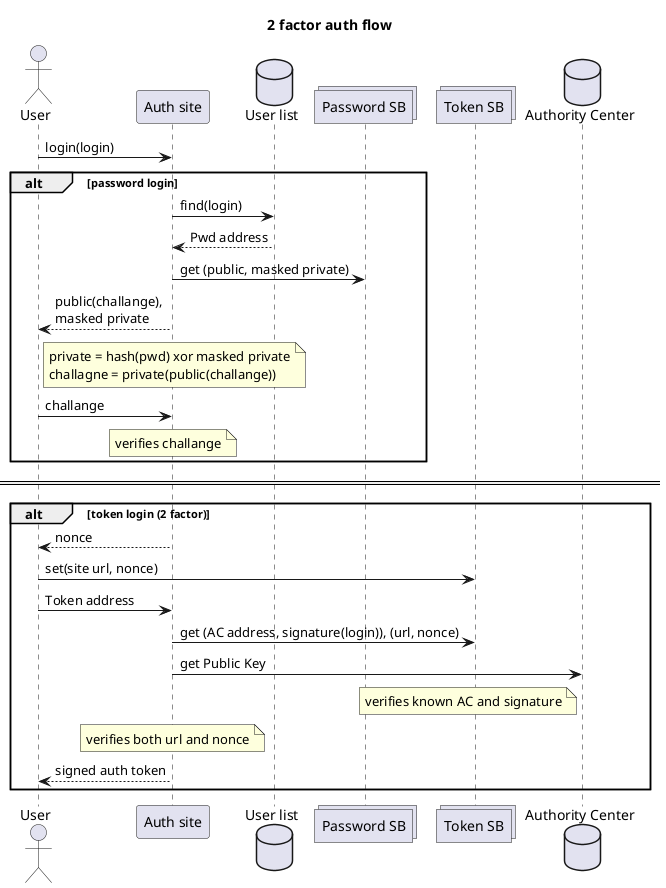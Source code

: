@startuml
'https://plantuml.com/sequence-diagram

title 2 factor auth flow

actor User
participant Auth as "Auth site"

database users as "User list"
collections pwd as "Password SB"

collections tkn as "Token SB"
database AC as "Authority Center"

User -> Auth : login(login)
alt password login
    Auth -> users : find(login)
    users --> Auth : Pwd address
    Auth -> pwd : get (public, masked private)

    Auth --> User : public(challange), \nmasked private
    note right User
        private = hash(pwd) xor masked private
        challagne = private(public(challange))
    end note

    User -> Auth : challange

    note over Auth
        verifies challange
    end note
end

====

alt token login (2 factor)
    Auth --> User : nonce
    User -> tkn : set(site url, nonce)
    User -> Auth : Token address

    Auth -> tkn : get (AC address, signature(login)), (url, nonce)
    Auth -> AC : get Public Key
    note left AC
        verifies known AC and signature
    end note

    note over Auth
        verifies both url and nonce
    end note
    Auth --> User : signed auth token
end


@enduml